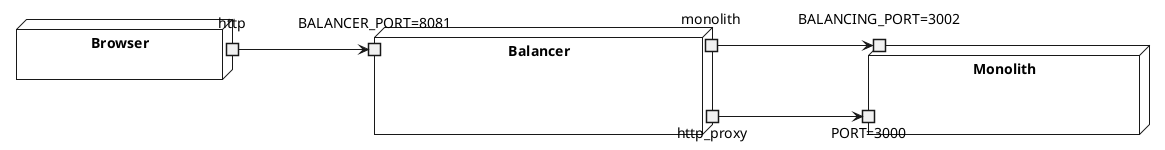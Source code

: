 @startuml
left to right direction
node Browser {
  portout http
}

node Balancer  {
  portin "BALANCER_PORT=8081" as BALANCER_PORT
  portout http_proxy
  portout monolith
}

node Monolith {
  portin "PORT=3000" as PORT
  portin "BALANCING_PORT=3002" as BALANCING_PORT
}

http --> BALANCER_PORT
http_proxy --> PORT
monolith --> BALANCING_PORT

@enduml

